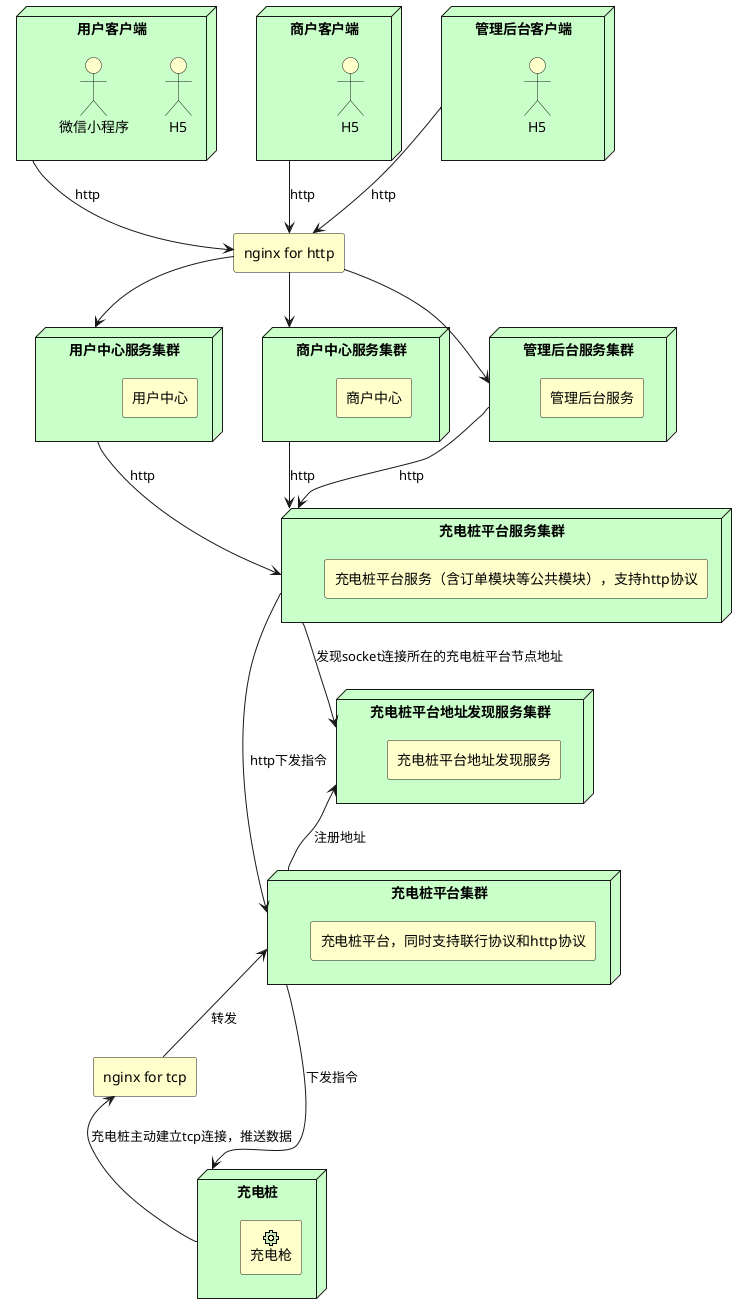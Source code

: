 @startuml

sprite $bProcess jar:archimate/business-process
sprite $aService jar:archimate/application-service
sprite $aComponent jar:archimate/application-component
sprite $bEvent jar:archimate/business-event
sprite $aEquipment jar:archimate/physical-equipment

node  "充电桩" #TECHNOLOGY{
    archimate #Business "充电枪"  as 充电枪 <<physical-equipment>>
}

archimate #Business "nginx for tcp"  as 充电桩平台nginx

node  "充电桩平台集群" #TECHNOLOGY{
archimate #Business "充电桩平台，同时支持联行协议和http协议"  as 充电桩平台
}


node  "充电桩平台服务集群" #TECHNOLOGY{
archimate #Business "充电桩平台服务（含订单模块等公共模块），支持http协议"  as 充电桩平台服务
}

node  "充电桩平台地址发现服务集群" #TECHNOLOGY{
archimate #Business "充电桩平台地址发现服务"  as 充电桩平台地址发现服务
}

node  "用户客户端" #TECHNOLOGY{
actor #Business "H5"  as H5
actor #Business "微信小程序"  as 微信小程序
}

node  "商户客户端" #TECHNOLOGY{
actor #Business "H5"  as 商户客户端H5
}

node  "管理后台客户端" #TECHNOLOGY{
actor #Business "H5"  as 管理后台客户端H5
}

archimate #Business "nginx for http"  as http服务nginx

node  "用户中心服务集群" #TECHNOLOGY{
archimate #Business "用户中心"  as 用户中心
}

node  "商户中心服务集群" #TECHNOLOGY{
archimate #Business "商户中心"  as 商户中心
}

node  "管理后台服务集群" #TECHNOLOGY{
archimate #Business "管理后台服务"  as 管理后台服务
}

用户客户端 -down-> http服务nginx:http
商户客户端 -down-> http服务nginx:http
管理后台客户端 -down-> http服务nginx:http

http服务nginx -down-> 用户中心服务集群
http服务nginx -down-> 商户中心服务集群
http服务nginx -down-> 管理后台服务集群

用户中心服务集群 -down-> 充电桩平台服务集群:http
商户中心服务集群 -down-> 充电桩平台服务集群:http
管理后台服务集群 -down-> 充电桩平台服务集群:http

充电桩平台服务集群 -down-> 充电桩平台地址发现服务集群:发现socket连接所在的充电桩平台节点地址

充电桩平台服务集群 -down-> 充电桩平台集群:http下发指令
充电桩平台集群 -up-> 充电桩平台地址发现服务集群:注册地址
充电桩平台集群 -down-> 充电桩:下发指令

充电桩平台nginx -up-> 充电桩平台集群:转发
充电桩 -up-> 充电桩平台nginx:充电桩主动建立tcp连接，推送数据




@enduml
